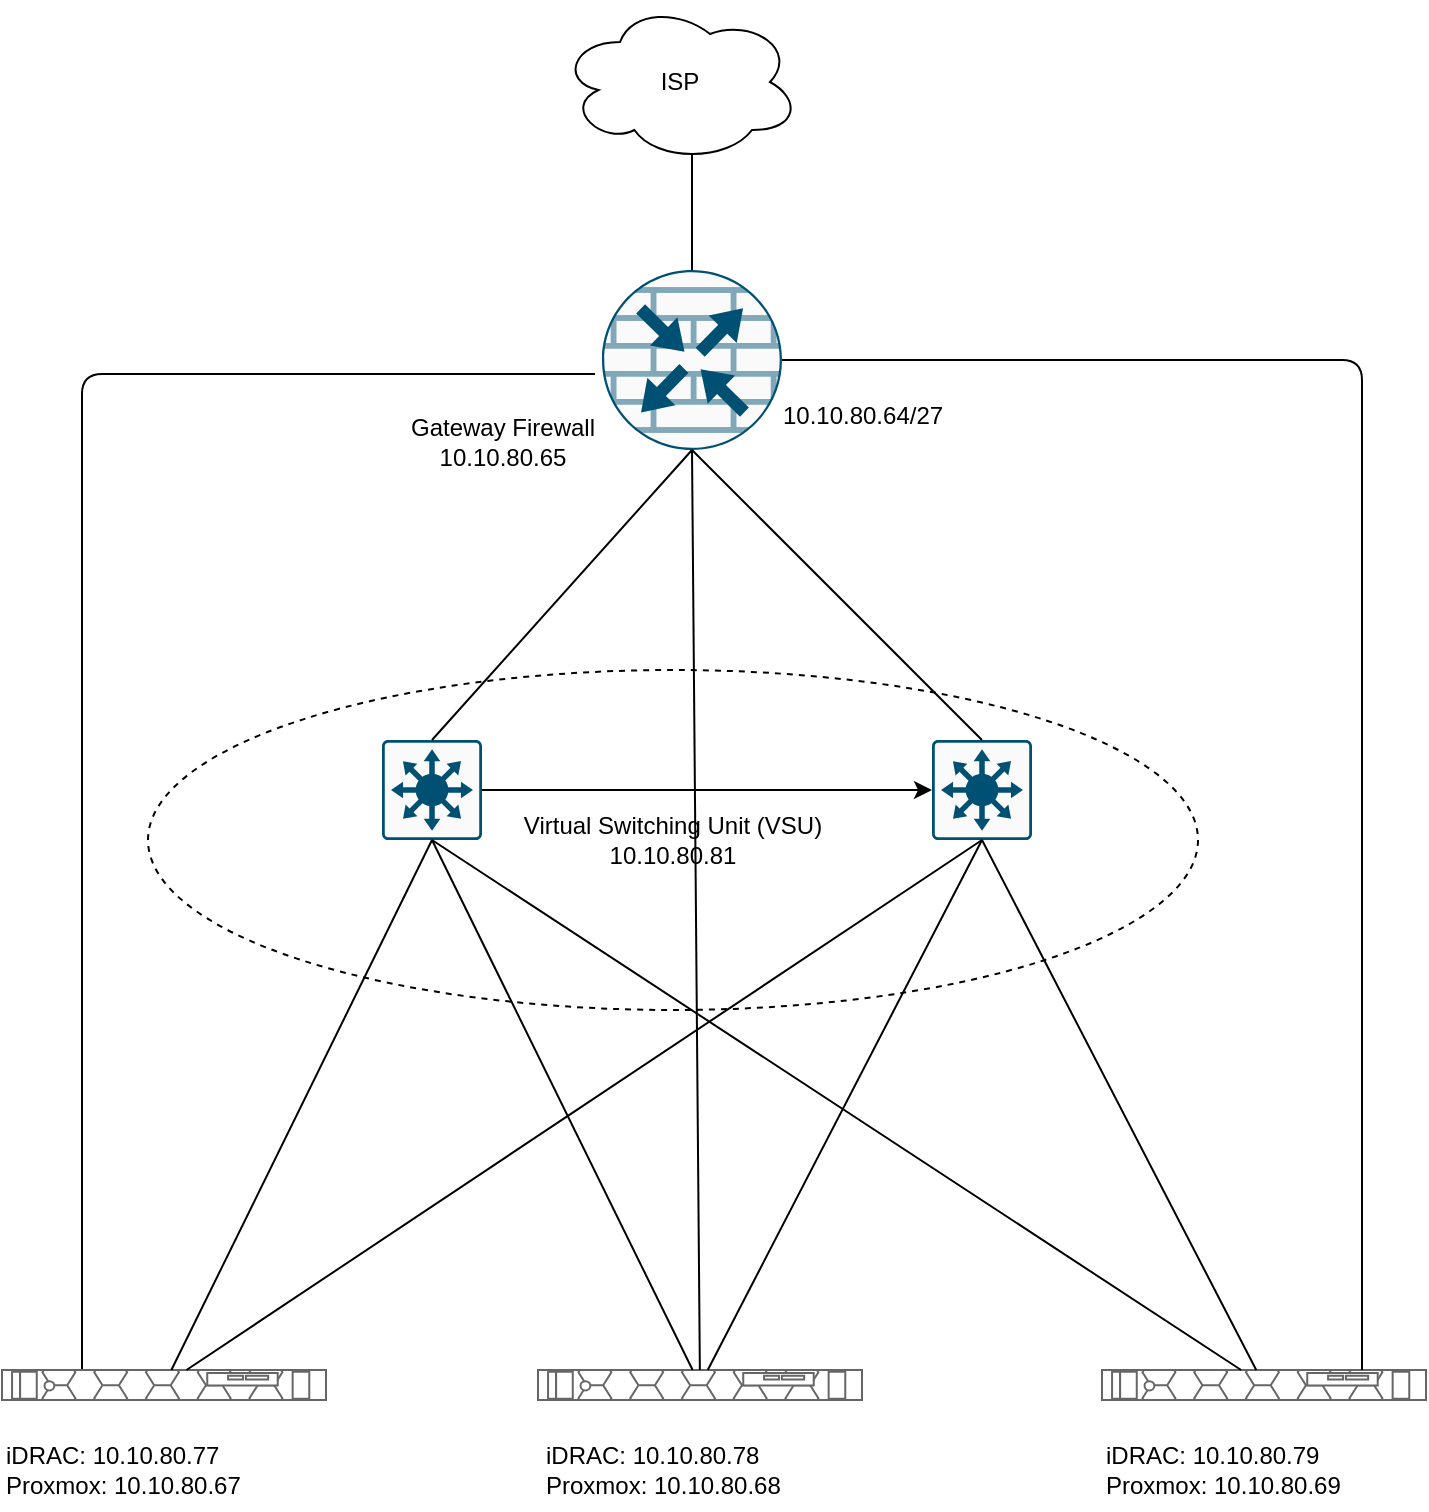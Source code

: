 <mxfile version="24.1.0" type="github">
  <diagram name="Page-1" id="9roH--GxoAJzpAhgx8rE">
    <mxGraphModel dx="1674" dy="754" grid="1" gridSize="10" guides="0" tooltips="1" connect="1" arrows="1" fold="1" page="1" pageScale="1" pageWidth="850" pageHeight="1100" math="0" shadow="0">
      <root>
        <mxCell id="0" />
        <mxCell id="1" parent="0" />
        <mxCell id="OcazFChXHvMm_REGz8Uh-10" value="&lt;div&gt;Virtual Switching Unit (VSU)&lt;/div&gt;10.10.80.81" style="ellipse;whiteSpace=wrap;html=1;fillColor=none;dashed=1;rounded=1;" parent="1" vertex="1">
          <mxGeometry x="153" y="494" width="525" height="170" as="geometry" />
        </mxCell>
        <mxCell id="OcazFChXHvMm_REGz8Uh-1" value="ISP" style="ellipse;shape=cloud;whiteSpace=wrap;html=1;rounded=1;" parent="1" vertex="1">
          <mxGeometry x="359" y="160" width="120" height="80" as="geometry" />
        </mxCell>
        <mxCell id="OcazFChXHvMm_REGz8Uh-3" value="" style="points=[[0.5,0,0],[1,0.5,0],[0.5,1,0],[0,0.5,0],[0.145,0.145,0],[0.856,0.145,0],[0.855,0.856,0],[0.145,0.855,0]];verticalLabelPosition=bottom;html=1;verticalAlign=top;aspect=fixed;align=center;pointerEvents=1;shape=mxgraph.cisco19.rect;prIcon=router_with_firewall;fillColor=#FAFAFA;strokeColor=#005073;rounded=1;" parent="1" vertex="1">
          <mxGeometry x="380" y="294" width="90" height="90" as="geometry" />
        </mxCell>
        <mxCell id="OcazFChXHvMm_REGz8Uh-7" value="" style="points=[[0.015,0.015,0],[0.985,0.015,0],[0.985,0.985,0],[0.015,0.985,0],[0.25,0,0],[0.5,0,0],[0.75,0,0],[1,0.25,0],[1,0.5,0],[1,0.75,0],[0.75,1,0],[0.5,1,0],[0.25,1,0],[0,0.75,0],[0,0.5,0],[0,0.25,0]];verticalLabelPosition=bottom;html=1;verticalAlign=top;aspect=fixed;align=center;pointerEvents=1;shape=mxgraph.cisco19.rect;prIcon=l3_switch;fillColor=#FAFAFA;strokeColor=#005073;rounded=1;" parent="1" vertex="1">
          <mxGeometry x="270" y="529" width="50" height="50" as="geometry" />
        </mxCell>
        <mxCell id="OcazFChXHvMm_REGz8Uh-8" value="" style="points=[[0.015,0.015,0],[0.985,0.015,0],[0.985,0.985,0],[0.015,0.985,0],[0.25,0,0],[0.5,0,0],[0.75,0,0],[1,0.25,0],[1,0.5,0],[1,0.75,0],[0.75,1,0],[0.5,1,0],[0.25,1,0],[0,0.75,0],[0,0.5,0],[0,0.25,0]];verticalLabelPosition=bottom;html=1;verticalAlign=top;aspect=fixed;align=center;pointerEvents=1;shape=mxgraph.cisco19.rect;prIcon=l3_switch;fillColor=#FAFAFA;strokeColor=#005073;rounded=1;" parent="1" vertex="1">
          <mxGeometry x="545" y="529" width="50" height="50" as="geometry" />
        </mxCell>
        <mxCell id="OcazFChXHvMm_REGz8Uh-11" style="edgeStyle=orthogonalEdgeStyle;rounded=1;orthogonalLoop=1;jettySize=auto;html=1;entryX=0;entryY=0.5;entryDx=0;entryDy=0;entryPerimeter=0;" parent="1" source="OcazFChXHvMm_REGz8Uh-7" target="OcazFChXHvMm_REGz8Uh-8" edge="1">
          <mxGeometry relative="1" as="geometry" />
        </mxCell>
        <mxCell id="OcazFChXHvMm_REGz8Uh-44" style="edgeStyle=orthogonalEdgeStyle;rounded=1;orthogonalLoop=1;jettySize=auto;html=1;entryX=-0.039;entryY=0.578;entryDx=0;entryDy=0;entryPerimeter=0;endArrow=none;endFill=0;" parent="1" source="OcazFChXHvMm_REGz8Uh-12" target="OcazFChXHvMm_REGz8Uh-3" edge="1">
          <mxGeometry relative="1" as="geometry">
            <mxPoint x="260" y="434" as="targetPoint" />
            <Array as="points">
              <mxPoint x="120" y="346" />
            </Array>
          </mxGeometry>
        </mxCell>
        <mxCell id="OcazFChXHvMm_REGz8Uh-12" value="" style="strokeColor=#666666;html=1;labelPosition=right;align=left;spacingLeft=15;shadow=0;dashed=0;outlineConnect=0;shape=mxgraph.rack.dell.poweredge_r6525;rounded=1;" parent="1" vertex="1">
          <mxGeometry x="80" y="844" width="162" height="15" as="geometry" />
        </mxCell>
        <mxCell id="OcazFChXHvMm_REGz8Uh-13" value="" style="strokeColor=#666666;html=1;labelPosition=right;align=left;spacingLeft=15;shadow=0;dashed=0;outlineConnect=0;shape=mxgraph.rack.dell.poweredge_r6525;rounded=1;" parent="1" vertex="1">
          <mxGeometry x="348" y="844" width="162" height="15" as="geometry" />
        </mxCell>
        <mxCell id="OcazFChXHvMm_REGz8Uh-14" value="" style="strokeColor=#666666;html=1;labelPosition=right;align=left;spacingLeft=15;shadow=0;dashed=0;outlineConnect=0;shape=mxgraph.rack.dell.poweredge_r6525;rounded=1;" parent="1" vertex="1">
          <mxGeometry x="630" y="844" width="162" height="15" as="geometry" />
        </mxCell>
        <mxCell id="OcazFChXHvMm_REGz8Uh-27" value="" style="endArrow=none;html=1;rounded=1;entryX=0.5;entryY=1;entryDx=0;entryDy=0;entryPerimeter=0;" parent="1" source="OcazFChXHvMm_REGz8Uh-12" target="OcazFChXHvMm_REGz8Uh-8" edge="1">
          <mxGeometry width="50" height="50" relative="1" as="geometry">
            <mxPoint x="480" y="684" as="sourcePoint" />
            <mxPoint x="530" y="634" as="targetPoint" />
          </mxGeometry>
        </mxCell>
        <mxCell id="OcazFChXHvMm_REGz8Uh-28" value="" style="endArrow=none;html=1;rounded=1;entryX=0.5;entryY=1;entryDx=0;entryDy=0;entryPerimeter=0;" parent="1" source="OcazFChXHvMm_REGz8Uh-12" target="OcazFChXHvMm_REGz8Uh-7" edge="1">
          <mxGeometry width="50" height="50" relative="1" as="geometry">
            <mxPoint x="480" y="684" as="sourcePoint" />
            <mxPoint x="530" y="634" as="targetPoint" />
          </mxGeometry>
        </mxCell>
        <mxCell id="OcazFChXHvMm_REGz8Uh-30" value="" style="endArrow=none;html=1;rounded=1;entryX=0.5;entryY=1;entryDx=0;entryDy=0;entryPerimeter=0;" parent="1" source="OcazFChXHvMm_REGz8Uh-13" target="OcazFChXHvMm_REGz8Uh-7" edge="1">
          <mxGeometry width="50" height="50" relative="1" as="geometry">
            <mxPoint x="480" y="684" as="sourcePoint" />
            <mxPoint x="530" y="634" as="targetPoint" />
          </mxGeometry>
        </mxCell>
        <mxCell id="OcazFChXHvMm_REGz8Uh-31" value="" style="endArrow=none;html=1;rounded=1;entryX=0.5;entryY=1;entryDx=0;entryDy=0;entryPerimeter=0;" parent="1" source="OcazFChXHvMm_REGz8Uh-14" target="OcazFChXHvMm_REGz8Uh-7" edge="1">
          <mxGeometry width="50" height="50" relative="1" as="geometry">
            <mxPoint x="480" y="684" as="sourcePoint" />
            <mxPoint x="530" y="634" as="targetPoint" />
          </mxGeometry>
        </mxCell>
        <mxCell id="OcazFChXHvMm_REGz8Uh-32" value="" style="endArrow=none;html=1;rounded=1;entryX=0.5;entryY=1;entryDx=0;entryDy=0;entryPerimeter=0;" parent="1" source="OcazFChXHvMm_REGz8Uh-13" target="OcazFChXHvMm_REGz8Uh-8" edge="1">
          <mxGeometry width="50" height="50" relative="1" as="geometry">
            <mxPoint x="480" y="684" as="sourcePoint" />
            <mxPoint x="530" y="634" as="targetPoint" />
          </mxGeometry>
        </mxCell>
        <mxCell id="OcazFChXHvMm_REGz8Uh-33" value="" style="endArrow=none;html=1;rounded=1;entryX=0.5;entryY=1;entryDx=0;entryDy=0;entryPerimeter=0;" parent="1" source="OcazFChXHvMm_REGz8Uh-14" target="OcazFChXHvMm_REGz8Uh-8" edge="1">
          <mxGeometry width="50" height="50" relative="1" as="geometry">
            <mxPoint x="480" y="684" as="sourcePoint" />
            <mxPoint x="530" y="634" as="targetPoint" />
          </mxGeometry>
        </mxCell>
        <mxCell id="OcazFChXHvMm_REGz8Uh-34" value="" style="endArrow=none;html=1;rounded=1;entryX=0.5;entryY=1;entryDx=0;entryDy=0;entryPerimeter=0;exitX=0.5;exitY=0;exitDx=0;exitDy=0;exitPerimeter=0;" parent="1" source="OcazFChXHvMm_REGz8Uh-8" target="OcazFChXHvMm_REGz8Uh-3" edge="1">
          <mxGeometry width="50" height="50" relative="1" as="geometry">
            <mxPoint x="490" y="564" as="sourcePoint" />
            <mxPoint x="540" y="514" as="targetPoint" />
          </mxGeometry>
        </mxCell>
        <mxCell id="OcazFChXHvMm_REGz8Uh-35" value="" style="endArrow=none;html=1;rounded=1;entryX=0.5;entryY=1;entryDx=0;entryDy=0;entryPerimeter=0;exitX=0.5;exitY=0;exitDx=0;exitDy=0;exitPerimeter=0;" parent="1" source="OcazFChXHvMm_REGz8Uh-7" target="OcazFChXHvMm_REGz8Uh-3" edge="1">
          <mxGeometry width="50" height="50" relative="1" as="geometry">
            <mxPoint x="490" y="564" as="sourcePoint" />
            <mxPoint x="420" y="384" as="targetPoint" />
          </mxGeometry>
        </mxCell>
        <mxCell id="OcazFChXHvMm_REGz8Uh-37" value="iDRAC: 10.10.80.77&lt;div&gt;Proxmox: 10.10.80.67&lt;/div&gt;" style="text;html=1;align=left;verticalAlign=middle;resizable=0;points=[];autosize=1;strokeColor=none;fillColor=none;" parent="1" vertex="1">
          <mxGeometry x="80" y="874" width="140" height="40" as="geometry" />
        </mxCell>
        <mxCell id="OcazFChXHvMm_REGz8Uh-38" value="iDRAC: 10.10.80.78&lt;div&gt;Proxmox: 10.10.80.68&lt;/div&gt;" style="text;html=1;align=left;verticalAlign=middle;resizable=0;points=[];autosize=1;strokeColor=none;fillColor=none;" parent="1" vertex="1">
          <mxGeometry x="350" y="874" width="140" height="40" as="geometry" />
        </mxCell>
        <mxCell id="OcazFChXHvMm_REGz8Uh-39" value="iDRAC: 10.10.80.79&lt;div&gt;Proxmox: 10.10.80.69&lt;/div&gt;" style="text;html=1;align=left;verticalAlign=middle;resizable=0;points=[];autosize=1;strokeColor=none;fillColor=none;" parent="1" vertex="1">
          <mxGeometry x="630" y="874" width="140" height="40" as="geometry" />
        </mxCell>
        <mxCell id="OcazFChXHvMm_REGz8Uh-41" value="Gateway Firewall&lt;div&gt;10.10.80.65&lt;/div&gt;" style="text;html=1;align=center;verticalAlign=middle;resizable=0;points=[];autosize=1;strokeColor=none;fillColor=none;" parent="1" vertex="1">
          <mxGeometry x="270" y="360" width="120" height="40" as="geometry" />
        </mxCell>
        <mxCell id="OcazFChXHvMm_REGz8Uh-42" value="10.10.80.64/27" style="text;html=1;align=center;verticalAlign=middle;resizable=0;points=[];autosize=1;strokeColor=none;fillColor=none;" parent="1" vertex="1">
          <mxGeometry x="460" y="352" width="100" height="30" as="geometry" />
        </mxCell>
        <mxCell id="OcazFChXHvMm_REGz8Uh-45" style="edgeStyle=orthogonalEdgeStyle;rounded=1;orthogonalLoop=1;jettySize=auto;html=1;entryX=1;entryY=0.5;entryDx=0;entryDy=0;entryPerimeter=0;endArrow=none;endFill=0;" parent="1" source="OcazFChXHvMm_REGz8Uh-14" target="OcazFChXHvMm_REGz8Uh-3" edge="1">
          <mxGeometry relative="1" as="geometry">
            <Array as="points">
              <mxPoint x="760" y="339" />
            </Array>
          </mxGeometry>
        </mxCell>
        <mxCell id="OcazFChXHvMm_REGz8Uh-47" style="edgeStyle=orthogonalEdgeStyle;rounded=1;orthogonalLoop=1;jettySize=auto;html=1;entryX=0.55;entryY=0.95;entryDx=0;entryDy=0;entryPerimeter=0;endArrow=none;endFill=0;" parent="1" source="OcazFChXHvMm_REGz8Uh-3" target="OcazFChXHvMm_REGz8Uh-1" edge="1">
          <mxGeometry relative="1" as="geometry" />
        </mxCell>
        <mxCell id="ub5dyYIS-9k93EMCACCz-4" value="" style="endArrow=none;html=1;rounded=1;entryX=0.5;entryY=1;entryDx=0;entryDy=0;entryPerimeter=0;" edge="1" parent="1" source="OcazFChXHvMm_REGz8Uh-13" target="OcazFChXHvMm_REGz8Uh-3">
          <mxGeometry width="50" height="50" relative="1" as="geometry">
            <mxPoint x="590" y="610" as="sourcePoint" />
            <mxPoint x="640" y="560" as="targetPoint" />
          </mxGeometry>
        </mxCell>
      </root>
    </mxGraphModel>
  </diagram>
</mxfile>
